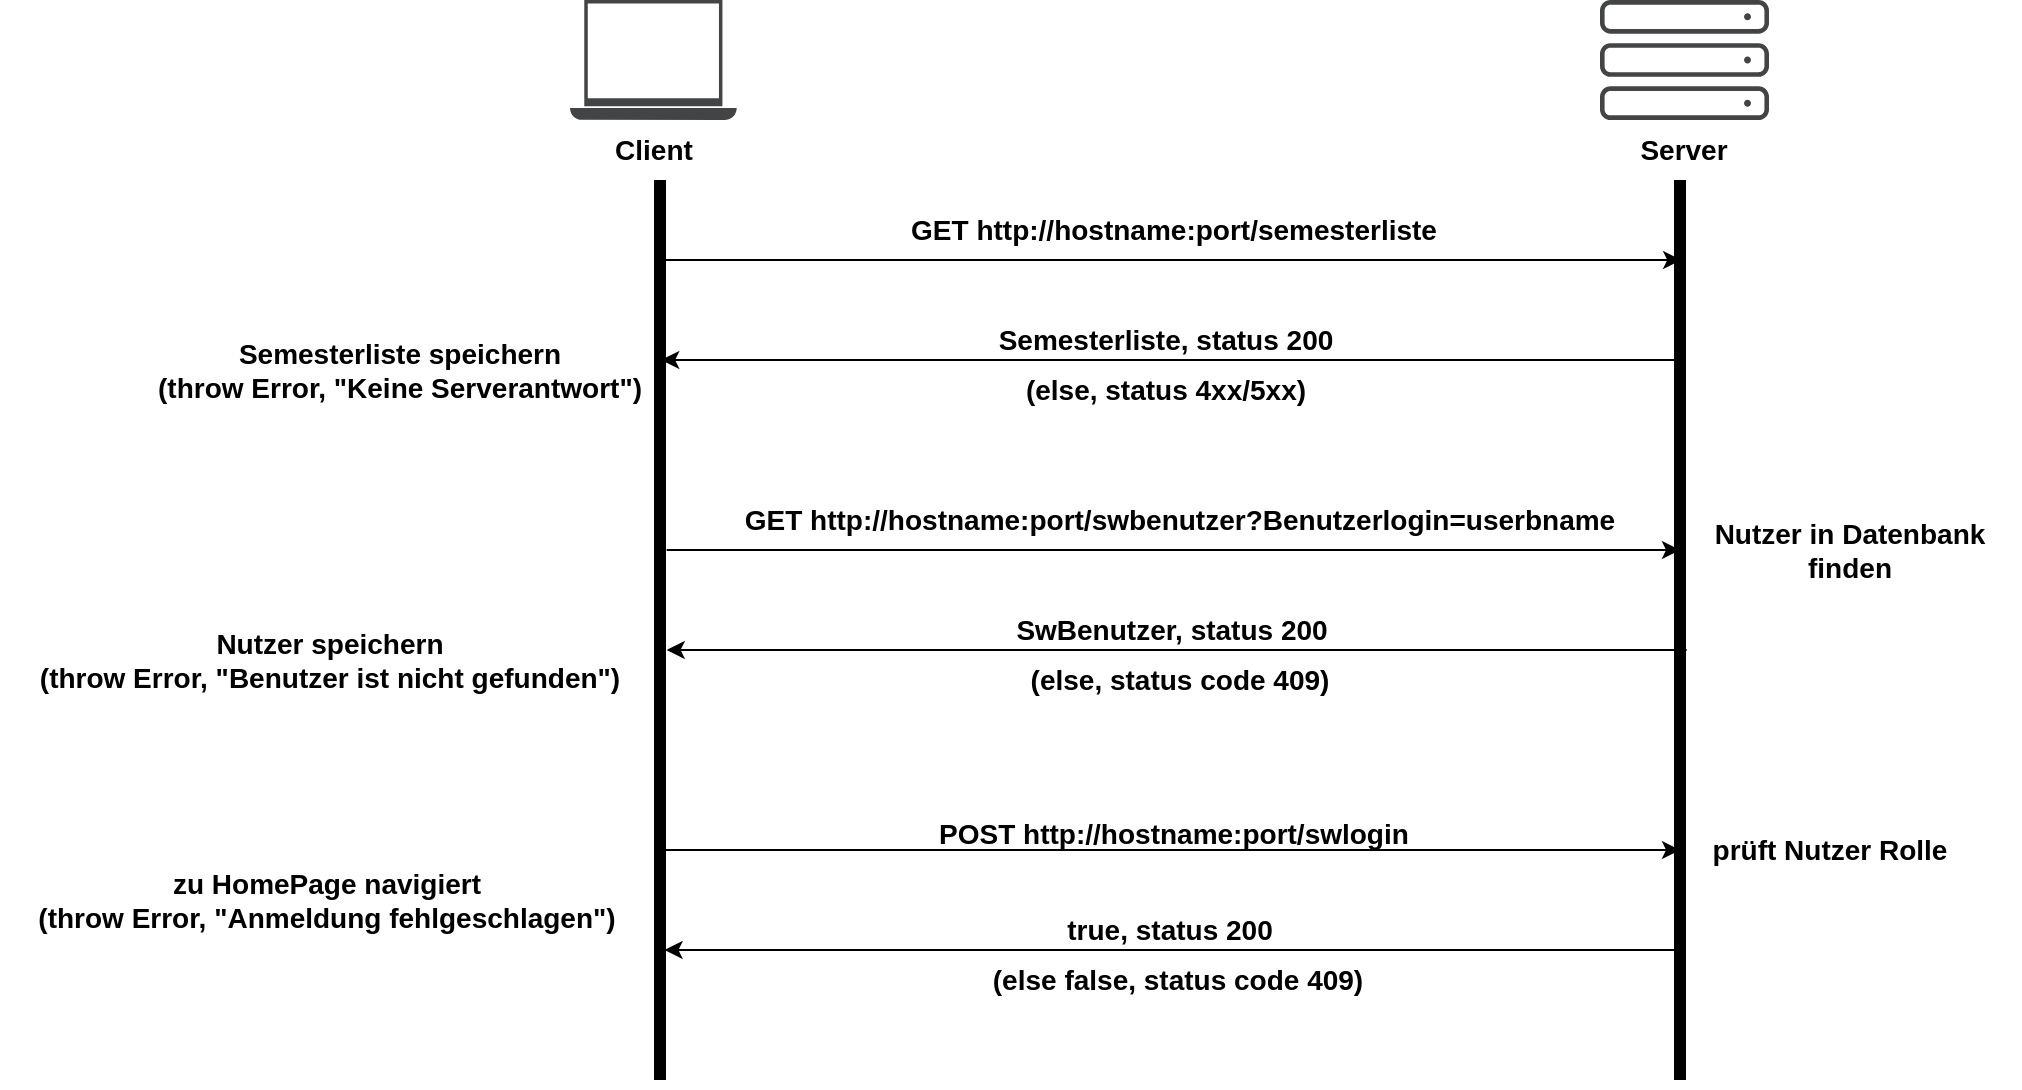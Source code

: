 <mxfile>
    <diagram id="vWcPJeHjZIYlGRyWPHSR" name="Login Flow">
        <mxGraphModel dx="2054" dy="916" grid="1" gridSize="10" guides="1" tooltips="1" connect="1" arrows="1" fold="1" page="1" pageScale="1" pageWidth="850" pageHeight="1100" math="0" shadow="0">
            <root>
                <mxCell id="0"/>
                <mxCell id="1" parent="0"/>
                <mxCell id="v2xQsxsHShCunQHxNdwj-4" style="edgeStyle=none;html=1;fontFamily=Helvetica;fontSize=14;fontColor=default;fontStyle=1;endArrow=none;endFill=0;strokeWidth=6;" parent="1" edge="1">
                    <mxGeometry relative="1" as="geometry">
                        <mxPoint x="240" y="610" as="targetPoint"/>
                        <mxPoint x="240.005" y="160" as="sourcePoint"/>
                    </mxGeometry>
                </mxCell>
                <mxCell id="v2xQsxsHShCunQHxNdwj-1" value="" style="sketch=0;pointerEvents=1;shadow=0;dashed=0;html=1;strokeColor=none;fillColor=#434445;aspect=fixed;labelPosition=center;verticalLabelPosition=bottom;verticalAlign=top;align=center;outlineConnect=0;shape=mxgraph.vvd.laptop;rounded=1;strokeWidth=2;fontFamily=Helvetica;fontSize=14;fontColor=default;fontStyle=1;" parent="1" vertex="1">
                    <mxGeometry x="195.01" y="70" width="83.33" height="60" as="geometry"/>
                </mxCell>
                <mxCell id="v2xQsxsHShCunQHxNdwj-2" value="" style="sketch=0;pointerEvents=1;shadow=0;dashed=0;html=1;strokeColor=none;fillColor=#434445;aspect=fixed;labelPosition=center;verticalLabelPosition=bottom;verticalAlign=top;align=center;outlineConnect=0;shape=mxgraph.vvd.physical_storage;rounded=1;strokeWidth=2;fontFamily=Helvetica;fontSize=14;fontColor=default;fontStyle=1;" parent="1" vertex="1">
                    <mxGeometry x="710" y="70" width="84.51" height="60" as="geometry"/>
                </mxCell>
                <mxCell id="v2xQsxsHShCunQHxNdwj-5" style="edgeStyle=none;html=1;fontFamily=Helvetica;fontSize=14;fontColor=default;fontStyle=1;endArrow=none;endFill=0;strokeWidth=6;" parent="1" edge="1">
                    <mxGeometry relative="1" as="geometry">
                        <mxPoint x="750" y="610" as="targetPoint"/>
                        <mxPoint x="750.005" y="160" as="sourcePoint"/>
                    </mxGeometry>
                </mxCell>
                <mxCell id="v2xQsxsHShCunQHxNdwj-6" value="Client" style="text;html=1;align=center;verticalAlign=middle;whiteSpace=wrap;rounded=0;fontFamily=Helvetica;fontSize=14;fontColor=default;fontStyle=1;" parent="1" vertex="1">
                    <mxGeometry x="206.67" y="130" width="60" height="30" as="geometry"/>
                </mxCell>
                <mxCell id="v2xQsxsHShCunQHxNdwj-8" value="Server" style="text;html=1;align=center;verticalAlign=middle;whiteSpace=wrap;rounded=0;fontFamily=Helvetica;fontSize=14;fontColor=default;fontStyle=1;" parent="1" vertex="1">
                    <mxGeometry x="722.26" y="130" width="60" height="30" as="geometry"/>
                </mxCell>
                <mxCell id="v2xQsxsHShCunQHxNdwj-10" value="" style="endArrow=classic;html=1;fontFamily=Helvetica;fontSize=14;fontColor=default;fontStyle=1;" parent="1" edge="1">
                    <mxGeometry width="50" height="50" relative="1" as="geometry">
                        <mxPoint x="753.34" y="395" as="sourcePoint"/>
                        <mxPoint x="243.34" y="395" as="targetPoint"/>
                    </mxGeometry>
                </mxCell>
                <mxCell id="v2xQsxsHShCunQHxNdwj-13" value="" style="endArrow=classic;html=1;fontFamily=Helvetica;fontSize=14;fontColor=default;fontStyle=1;" parent="1" edge="1">
                    <mxGeometry width="50" height="50" relative="1" as="geometry">
                        <mxPoint x="243.34" y="345" as="sourcePoint"/>
                        <mxPoint x="750" y="345" as="targetPoint"/>
                    </mxGeometry>
                </mxCell>
                <mxCell id="v2xQsxsHShCunQHxNdwj-11" value="GET http://hostname:port/swbenutzer?Benutzerlogin=userbname" style="text;html=1;align=center;verticalAlign=middle;whiteSpace=wrap;rounded=0;fontFamily=Helvetica;fontSize=14;fontColor=default;fontStyle=1;" parent="1" vertex="1">
                    <mxGeometry x="270.01" y="315" width="460" height="30" as="geometry"/>
                </mxCell>
                <mxCell id="v2xQsxsHShCunQHxNdwj-16" value="SwBenutzer, status 200" style="text;html=1;align=center;verticalAlign=middle;whiteSpace=wrap;rounded=0;fontFamily=Helvetica;fontSize=14;fontColor=default;fontStyle=1;" parent="1" vertex="1">
                    <mxGeometry x="265.6" y="375" width="460" height="20" as="geometry"/>
                </mxCell>
                <mxCell id="v2xQsxsHShCunQHxNdwj-18" value="" style="endArrow=classic;html=1;fontFamily=Helvetica;fontSize=14;fontColor=default;fontStyle=1;" parent="1" edge="1">
                    <mxGeometry width="50" height="50" relative="1" as="geometry">
                        <mxPoint x="750.6" y="250" as="sourcePoint"/>
                        <mxPoint x="240.6" y="250" as="targetPoint"/>
                    </mxGeometry>
                </mxCell>
                <mxCell id="v2xQsxsHShCunQHxNdwj-19" value="" style="endArrow=classic;html=1;fontFamily=Helvetica;fontSize=14;fontColor=default;fontStyle=1;" parent="1" edge="1">
                    <mxGeometry width="50" height="50" relative="1" as="geometry">
                        <mxPoint x="240.6" y="200" as="sourcePoint"/>
                        <mxPoint x="750.6" y="200" as="targetPoint"/>
                    </mxGeometry>
                </mxCell>
                <mxCell id="v2xQsxsHShCunQHxNdwj-20" value="GET http://hostname:port/semesterliste" style="text;html=1;align=center;verticalAlign=middle;whiteSpace=wrap;rounded=0;fontFamily=Helvetica;fontSize=14;fontColor=default;fontStyle=1;" parent="1" vertex="1">
                    <mxGeometry x="267.27" y="170" width="460" height="30" as="geometry"/>
                </mxCell>
                <mxCell id="v2xQsxsHShCunQHxNdwj-21" value="Semesterliste, status 200" style="text;html=1;align=center;verticalAlign=middle;whiteSpace=wrap;rounded=0;fontFamily=Helvetica;fontSize=14;fontColor=default;fontStyle=1;" parent="1" vertex="1">
                    <mxGeometry x="262.86" y="230" width="460" height="20" as="geometry"/>
                </mxCell>
                <mxCell id="v2xQsxsHShCunQHxNdwj-22" value="Semesterliste speichern&lt;div&gt;&lt;span style=&quot;color: rgb(0, 0, 0); text-wrap: nowrap;&quot;&gt;(throw Error, &quot;Keine Serverantwort&quot;)&lt;/span&gt;&lt;br&gt;&lt;/div&gt;" style="text;html=1;align=center;verticalAlign=middle;whiteSpace=wrap;rounded=0;fontFamily=Helvetica;fontSize=14;fontColor=default;fontStyle=1;" parent="1" vertex="1">
                    <mxGeometry x="10" y="240" width="200" height="30" as="geometry"/>
                </mxCell>
                <mxCell id="v2xQsxsHShCunQHxNdwj-25" value="Nutzer speichern&lt;div&gt;&lt;span style=&quot;color: rgb(0, 0, 0);&quot;&gt;(throw Error, &quot;Benutzer ist nicht gefunden&quot;)&lt;/span&gt;&lt;br&gt;&lt;/div&gt;" style="text;html=1;align=center;verticalAlign=middle;whiteSpace=wrap;rounded=0;fontFamily=Helvetica;fontSize=14;fontColor=default;fontStyle=1;" parent="1" vertex="1">
                    <mxGeometry x="-90" y="375" width="330" height="50" as="geometry"/>
                </mxCell>
                <mxCell id="v2xQsxsHShCunQHxNdwj-31" value="(else, status code 409)" style="text;html=1;align=center;verticalAlign=middle;whiteSpace=wrap;rounded=0;fontFamily=Helvetica;fontSize=14;fontColor=default;fontStyle=1;" parent="1" vertex="1">
                    <mxGeometry x="365.01" y="395" width="270" height="30" as="geometry"/>
                </mxCell>
                <mxCell id="v2xQsxsHShCunQHxNdwj-38" value="" style="endArrow=classic;html=1;fontFamily=Helvetica;fontSize=14;fontColor=default;fontStyle=1;" parent="1" edge="1">
                    <mxGeometry width="50" height="50" relative="1" as="geometry">
                        <mxPoint x="752.27" y="545" as="sourcePoint"/>
                        <mxPoint x="242.27" y="545" as="targetPoint"/>
                    </mxGeometry>
                </mxCell>
                <mxCell id="v2xQsxsHShCunQHxNdwj-39" value="" style="endArrow=classic;html=1;fontFamily=Helvetica;fontSize=14;fontColor=default;fontStyle=1;" parent="1" edge="1">
                    <mxGeometry width="50" height="50" relative="1" as="geometry">
                        <mxPoint x="242.27" y="495" as="sourcePoint"/>
                        <mxPoint x="750" y="495" as="targetPoint"/>
                    </mxGeometry>
                </mxCell>
                <mxCell id="v2xQsxsHShCunQHxNdwj-40" value="POST http://hostname:port/swlogin&lt;div&gt;&lt;br&gt;&lt;/div&gt;" style="text;html=1;align=center;verticalAlign=middle;whiteSpace=wrap;rounded=0;fontFamily=Helvetica;fontSize=14;fontColor=default;fontStyle=1;" parent="1" vertex="1">
                    <mxGeometry x="267.27" y="480" width="460" height="30" as="geometry"/>
                </mxCell>
                <mxCell id="v2xQsxsHShCunQHxNdwj-41" value="true, status 200" style="text;html=1;align=center;verticalAlign=middle;whiteSpace=wrap;rounded=0;fontFamily=Helvetica;fontSize=14;fontColor=default;fontStyle=1;" parent="1" vertex="1">
                    <mxGeometry x="264.53" y="525" width="460" height="20" as="geometry"/>
                </mxCell>
                <mxCell id="v2xQsxsHShCunQHxNdwj-42" value="(else false, status code 409)" style="text;html=1;align=center;verticalAlign=middle;whiteSpace=wrap;rounded=0;fontFamily=Helvetica;fontSize=14;fontColor=default;fontStyle=1;" parent="1" vertex="1">
                    <mxGeometry x="363.94" y="545" width="270" height="30" as="geometry"/>
                </mxCell>
                <mxCell id="v2xQsxsHShCunQHxNdwj-43" value="&lt;div&gt;&lt;span style=&quot;color: rgb(0, 0, 0);&quot;&gt;zu HomePage navigiert&lt;/span&gt;&lt;/div&gt;&lt;div&gt;&lt;span style=&quot;color: rgb(0, 0, 0);&quot;&gt;(throw Error, &quot;Anmeldung fehlgeschlagen&quot;)&lt;/span&gt;&lt;br&gt;&lt;/div&gt;" style="text;html=1;align=center;verticalAlign=middle;whiteSpace=wrap;rounded=0;fontFamily=Helvetica;fontSize=14;fontColor=default;fontStyle=1;" parent="1" vertex="1">
                    <mxGeometry x="-90" y="495" width="326.67" height="50" as="geometry"/>
                </mxCell>
                <mxCell id="v2xQsxsHShCunQHxNdwj-45" value="Nutzer in Datenbank finden" style="text;html=1;align=center;verticalAlign=middle;whiteSpace=wrap;rounded=0;fontFamily=Helvetica;fontSize=14;fontColor=default;fontStyle=1;" parent="1" vertex="1">
                    <mxGeometry x="750" y="330" width="170" height="30" as="geometry"/>
                </mxCell>
                <mxCell id="v2xQsxsHShCunQHxNdwj-46" value="prüft Nutzer Rolle" style="text;html=1;align=center;verticalAlign=middle;whiteSpace=wrap;rounded=0;fontFamily=Helvetica;fontSize=14;fontColor=default;fontStyle=1;" parent="1" vertex="1">
                    <mxGeometry x="740" y="480" width="170" height="30" as="geometry"/>
                </mxCell>
                <mxCell id="PU__IsXePVI8Bt2uq8oM-1" value="(else, status 4xx/5xx)" style="text;html=1;align=center;verticalAlign=middle;whiteSpace=wrap;rounded=0;fontFamily=Helvetica;fontSize=14;fontColor=default;fontStyle=1;" parent="1" vertex="1">
                    <mxGeometry x="387.86" y="250" width="210" height="30" as="geometry"/>
                </mxCell>
            </root>
        </mxGraphModel>
    </diagram>
    <diagram id="npoSqM-gJR8iSIGNTDmT" name="fragenboge-Module">
        <mxGraphModel dx="1023" dy="1630" grid="1" gridSize="10" guides="1" tooltips="1" connect="1" arrows="1" fold="1" page="1" pageScale="1" pageWidth="850" pageHeight="1100" math="0" shadow="0">
            <root>
                <mxCell id="0"/>
                <mxCell id="1" parent="0"/>
                <mxCell id="GrQ4bZvDkyRwEU0VkSqz-9" value="" style="edgeStyle=none;html=1;fontFamily=Helvetica;fontSize=14;fontColor=default;fontStyle=1;" parent="1" source="GrQ4bZvDkyRwEU0VkSqz-1" target="GrQ4bZvDkyRwEU0VkSqz-8" edge="1">
                    <mxGeometry relative="1" as="geometry"/>
                </mxCell>
                <mxCell id="GrQ4bZvDkyRwEU0VkSqz-1" value="App.jsx" style="rounded=1;whiteSpace=wrap;html=1;strokeColor=default;strokeWidth=2;align=center;verticalAlign=middle;fontFamily=Helvetica;fontSize=14;fontColor=default;fontStyle=1;fillColor=default;" parent="1" vertex="1">
                    <mxGeometry x="230" y="-400" width="120" height="60" as="geometry"/>
                </mxCell>
                <mxCell id="GrQ4bZvDkyRwEU0VkSqz-7" value="useEffect(mergeList(), [semester, benutzer])" style="text;html=1;align=center;verticalAlign=middle;whiteSpace=wrap;rounded=0;fontFamily=Helvetica;fontSize=14;fontColor=default;fontStyle=1;" parent="1" vertex="1">
                    <mxGeometry x="290" y="-330" width="320" height="30" as="geometry"/>
                </mxCell>
                <mxCell id="GrQ4bZvDkyRwEU0VkSqz-12" style="edgeStyle=none;html=1;exitX=0.5;exitY=1;exitDx=0;exitDy=0;entryX=0.5;entryY=0;entryDx=0;entryDy=0;fontFamily=Helvetica;fontSize=14;fontColor=default;fontStyle=1;" parent="1" source="GrQ4bZvDkyRwEU0VkSqz-8" target="GrQ4bZvDkyRwEU0VkSqz-11" edge="1">
                    <mxGeometry relative="1" as="geometry"/>
                </mxCell>
                <mxCell id="GrQ4bZvDkyRwEU0VkSqz-8" value="ModulLehrveranstaltung-Zusammenführungsliste" style="rounded=0;whiteSpace=wrap;html=1;strokeColor=default;strokeWidth=2;align=center;verticalAlign=middle;fontFamily=Helvetica;fontSize=14;fontColor=default;fontStyle=1;fillColor=default;" parent="1" vertex="1">
                    <mxGeometry x="150" y="-290" width="280" height="60" as="geometry"/>
                </mxCell>
                <mxCell id="GrQ4bZvDkyRwEU0VkSqz-11" value="TerminEintrag,jsx" style="rounded=1;whiteSpace=wrap;html=1;strokeColor=default;strokeWidth=2;align=center;verticalAlign=middle;fontFamily=Helvetica;fontSize=14;fontColor=default;fontStyle=1;fillColor=default;" parent="1" vertex="1">
                    <mxGeometry x="210" y="-170" width="160" height="60" as="geometry"/>
                </mxCell>
                <mxCell id="GrQ4bZvDkyRwEU0VkSqz-15" value="props: moduleList" style="text;html=1;align=center;verticalAlign=middle;whiteSpace=wrap;rounded=0;fontFamily=Helvetica;fontSize=14;fontColor=default;fontStyle=1;" parent="1" vertex="1">
                    <mxGeometry x="290" y="-220" width="160" height="30" as="geometry"/>
                </mxCell>
            </root>
        </mxGraphModel>
    </diagram>
    <diagram id="__uKrWRDfjZxSOG8-Tc8" name="fragenboge-components-hierachy">
        <mxGraphModel dx="173" dy="1630" grid="1" gridSize="10" guides="1" tooltips="1" connect="1" arrows="1" fold="1" page="1" pageScale="1" pageWidth="850" pageHeight="1100" math="0" shadow="0">
            <root>
                <mxCell id="0"/>
                <mxCell id="1" parent="0"/>
                <mxCell id="jWVo-jUJMtWdMTgxzdYq-1" value="" style="edgeStyle=none;html=1;fontFamily=Helvetica;fontSize=14;fontColor=default;fontStyle=1;strokeWidth=2;exitX=0.5;exitY=1;exitDx=0;exitDy=0;endArrow=none;endFill=0;" parent="1" source="jWVo-jUJMtWdMTgxzdYq-4" target="jWVo-jUJMtWdMTgxzdYq-9" edge="1">
                    <mxGeometry relative="1" as="geometry">
                        <mxPoint x="1235" y="-1000" as="sourcePoint"/>
                    </mxGeometry>
                </mxCell>
                <mxCell id="jWVo-jUJMtWdMTgxzdYq-2" style="edgeStyle=none;shape=connector;rounded=1;html=1;exitX=0.5;exitY=1;exitDx=0;exitDy=0;entryX=0.5;entryY=0;entryDx=0;entryDy=0;strokeColor=default;strokeWidth=2;align=center;verticalAlign=middle;fontFamily=Helvetica;fontSize=14;fontColor=default;fontStyle=1;labelBackgroundColor=default;endArrow=none;endFill=0;" parent="1" source="jWVo-jUJMtWdMTgxzdYq-4" target="jWVo-jUJMtWdMTgxzdYq-10" edge="1">
                    <mxGeometry relative="1" as="geometry"/>
                </mxCell>
                <mxCell id="jWVo-jUJMtWdMTgxzdYq-3" style="edgeStyle=none;shape=connector;rounded=1;html=1;exitX=0.5;exitY=1;exitDx=0;exitDy=0;entryX=0.5;entryY=0;entryDx=0;entryDy=0;strokeColor=default;strokeWidth=2;align=center;verticalAlign=middle;fontFamily=Helvetica;fontSize=14;fontColor=default;fontStyle=1;labelBackgroundColor=default;endArrow=none;endFill=0;" parent="1" source="jWVo-jUJMtWdMTgxzdYq-4" target="jWVo-jUJMtWdMTgxzdYq-11" edge="1">
                    <mxGeometry relative="1" as="geometry"/>
                </mxCell>
                <mxCell id="jWVo-jUJMtWdMTgxzdYq-4" value="Main" style="rounded=1;whiteSpace=wrap;html=1;strokeColor=default;strokeWidth=2;align=center;verticalAlign=middle;fontFamily=Helvetica;fontSize=14;fontColor=default;fontStyle=1;fillColor=default;" parent="1" vertex="1">
                    <mxGeometry x="1175" y="-1040" width="120" height="50" as="geometry"/>
                </mxCell>
                <mxCell id="jWVo-jUJMtWdMTgxzdYq-5" value="" style="edgeStyle=none;shape=connector;rounded=1;html=1;strokeColor=default;strokeWidth=2;align=center;verticalAlign=middle;fontFamily=Helvetica;fontSize=14;fontColor=default;fontStyle=1;labelBackgroundColor=default;endArrow=none;exitX=0.5;exitY=1;exitDx=0;exitDy=0;endFill=0;" parent="1" source="jWVo-jUJMtWdMTgxzdYq-9" target="jWVo-jUJMtWdMTgxzdYq-12" edge="1">
                    <mxGeometry relative="1" as="geometry"/>
                </mxCell>
                <mxCell id="jWVo-jUJMtWdMTgxzdYq-6" style="edgeStyle=none;shape=connector;rounded=1;html=1;exitX=0.5;exitY=1;exitDx=0;exitDy=0;entryX=0.5;entryY=0;entryDx=0;entryDy=0;strokeColor=default;strokeWidth=2;align=center;verticalAlign=middle;fontFamily=Helvetica;fontSize=14;fontColor=default;fontStyle=1;labelBackgroundColor=default;endArrow=none;endFill=0;" parent="1" source="jWVo-jUJMtWdMTgxzdYq-9" target="jWVo-jUJMtWdMTgxzdYq-14" edge="1">
                    <mxGeometry relative="1" as="geometry"/>
                </mxCell>
                <mxCell id="jWVo-jUJMtWdMTgxzdYq-7" style="edgeStyle=none;shape=connector;rounded=1;html=1;exitX=0.5;exitY=1;exitDx=0;exitDy=0;entryX=0.5;entryY=0;entryDx=0;entryDy=0;strokeColor=default;strokeWidth=2;align=center;verticalAlign=middle;fontFamily=Helvetica;fontSize=14;fontColor=default;fontStyle=1;labelBackgroundColor=default;endArrow=none;endFill=0;" parent="1" source="jWVo-jUJMtWdMTgxzdYq-9" target="jWVo-jUJMtWdMTgxzdYq-15" edge="1">
                    <mxGeometry relative="1" as="geometry"/>
                </mxCell>
                <mxCell id="jWVo-jUJMtWdMTgxzdYq-8" style="edgeStyle=none;shape=connector;rounded=1;html=1;exitX=0.5;exitY=1;exitDx=0;exitDy=0;strokeColor=default;strokeWidth=2;align=center;verticalAlign=middle;fontFamily=Helvetica;fontSize=14;fontColor=default;fontStyle=1;labelBackgroundColor=default;endArrow=none;endFill=0;entryX=0.5;entryY=0;entryDx=0;entryDy=0;" parent="1" source="jWVo-jUJMtWdMTgxzdYq-9" target="jWVo-jUJMtWdMTgxzdYq-17" edge="1">
                    <mxGeometry relative="1" as="geometry">
                        <mxPoint x="1540" y="-830" as="targetPoint"/>
                    </mxGeometry>
                </mxCell>
                <mxCell id="jWVo-jUJMtWdMTgxzdYq-9" value="App" style="rounded=1;whiteSpace=wrap;html=1;strokeColor=default;strokeWidth=2;align=center;verticalAlign=middle;fontFamily=Helvetica;fontSize=14;fontColor=default;fontStyle=1;fillColor=default;" parent="1" vertex="1">
                    <mxGeometry x="1175" y="-940" width="120" height="50" as="geometry"/>
                </mxCell>
                <mxCell id="jWVo-jUJMtWdMTgxzdYq-10" value="LoginPage" style="rounded=1;whiteSpace=wrap;html=1;strokeColor=default;strokeWidth=2;align=center;verticalAlign=middle;fontFamily=Helvetica;fontSize=14;fontColor=default;fontStyle=1;fillColor=default;" parent="1" vertex="1">
                    <mxGeometry x="975" y="-940" width="120" height="50" as="geometry"/>
                </mxCell>
                <mxCell id="jWVo-jUJMtWdMTgxzdYq-11" value="AfterBook" style="rounded=1;whiteSpace=wrap;html=1;strokeColor=default;strokeWidth=2;align=center;verticalAlign=middle;fontFamily=Helvetica;fontSize=14;fontColor=default;fontStyle=1;fillColor=default;" parent="1" vertex="1">
                    <mxGeometry x="1375" y="-940" width="120" height="50" as="geometry"/>
                </mxCell>
                <mxCell id="jWVo-jUJMtWdMTgxzdYq-12" value="TerminEintrag" style="rounded=1;whiteSpace=wrap;html=1;strokeColor=default;strokeWidth=2;align=center;verticalAlign=middle;fontFamily=Helvetica;fontSize=14;fontColor=default;fontStyle=1;labelBackgroundColor=default;fillColor=default;" parent="1" vertex="1">
                    <mxGeometry x="1110" y="-820" width="120" height="50" as="geometry"/>
                </mxCell>
                <mxCell id="jWVo-jUJMtWdMTgxzdYq-13" value="" style="edgeStyle=none;shape=connector;rounded=1;html=1;strokeColor=default;strokeWidth=2;align=center;verticalAlign=middle;fontFamily=Helvetica;fontSize=14;fontColor=default;fontStyle=1;labelBackgroundColor=default;endArrow=none;endFill=0;" parent="1" source="jWVo-jUJMtWdMTgxzdYq-14" target="jWVo-jUJMtWdMTgxzdYq-16" edge="1">
                    <mxGeometry relative="1" as="geometry"/>
                </mxCell>
                <mxCell id="jWVo-jUJMtWdMTgxzdYq-14" value="GebuchtTermine" style="rounded=1;whiteSpace=wrap;html=1;strokeColor=default;strokeWidth=2;align=center;verticalAlign=middle;fontFamily=Helvetica;fontSize=14;fontColor=default;fontStyle=1;labelBackgroundColor=default;fillColor=default;" parent="1" vertex="1">
                    <mxGeometry x="947.5" y="-820" width="125" height="50" as="geometry"/>
                </mxCell>
                <mxCell id="jWVo-jUJMtWdMTgxzdYq-15" value="&lt;span style=&quot;color: rgb(0, 0, 0);&quot;&gt;AlleInfoModal&lt;/span&gt;" style="rounded=1;whiteSpace=wrap;html=1;strokeColor=default;strokeWidth=2;align=center;verticalAlign=middle;fontFamily=Helvetica;fontSize=14;fontColor=default;fontStyle=1;labelBackgroundColor=default;fillColor=default;" parent="1" vertex="1">
                    <mxGeometry x="1255" y="-820" width="120" height="50" as="geometry"/>
                </mxCell>
                <mxCell id="jWVo-jUJMtWdMTgxzdYq-16" value="TerminChangeForm" style="rounded=1;whiteSpace=wrap;html=1;strokeColor=default;strokeWidth=2;align=center;verticalAlign=middle;fontFamily=Helvetica;fontSize=14;fontColor=default;fontStyle=1;labelBackgroundColor=default;fillColor=default;" parent="1" vertex="1">
                    <mxGeometry x="925" y="-740" width="170" height="50" as="geometry"/>
                </mxCell>
                <mxCell id="jWVo-jUJMtWdMTgxzdYq-17" value="OverviewTable" style="rounded=1;whiteSpace=wrap;html=1;strokeColor=default;strokeWidth=2;align=center;verticalAlign=middle;fontFamily=Helvetica;fontSize=14;fontColor=default;fontStyle=1;labelBackgroundColor=default;fillColor=default;" parent="1" vertex="1">
                    <mxGeometry x="1400" y="-820" width="120" height="50" as="geometry"/>
                </mxCell>
            </root>
        </mxGraphModel>
    </diagram>
    <diagram id="G4vi_PCiD3BgP3ZD3qCs" name="react-router">
        <mxGraphModel dx="1023" dy="1630" grid="1" gridSize="10" guides="1" tooltips="1" connect="1" arrows="1" fold="1" page="1" pageScale="1" pageWidth="850" pageHeight="1100" math="0" shadow="0">
            <root>
                <mxCell id="0"/>
                <mxCell id="1" parent="0"/>
                <mxCell id="10" value="" style="edgeStyle=none;html=1;fontStyle=1" parent="1" source="2" target="6" edge="1">
                    <mxGeometry relative="1" as="geometry"/>
                </mxCell>
                <mxCell id="2" value="" style="ellipse;whiteSpace=wrap;html=1;aspect=fixed;fontStyle=1" parent="1" vertex="1">
                    <mxGeometry x="540" y="-460" width="60" height="60" as="geometry"/>
                </mxCell>
                <mxCell id="11" value="" style="edgeStyle=none;html=1;fontStyle=1" parent="1" source="6" target="8" edge="1">
                    <mxGeometry relative="1" as="geometry"/>
                </mxCell>
                <mxCell id="14" style="edgeStyle=none;html=1;exitX=0;exitY=1;exitDx=0;exitDy=0;entryX=1;entryY=0;entryDx=0;entryDy=0;fontStyle=1" parent="1" source="6" target="7" edge="1">
                    <mxGeometry relative="1" as="geometry"/>
                </mxCell>
                <mxCell id="6" value="" style="ellipse;whiteSpace=wrap;html=1;aspect=fixed;fontStyle=1" parent="1" vertex="1">
                    <mxGeometry x="540" y="-370" width="60" height="60" as="geometry"/>
                </mxCell>
                <mxCell id="7" value="" style="ellipse;whiteSpace=wrap;html=1;aspect=fixed;fontStyle=1" parent="1" vertex="1">
                    <mxGeometry x="460" y="-270" width="60" height="60" as="geometry"/>
                </mxCell>
                <mxCell id="31" style="edgeStyle=none;html=1;exitX=0.5;exitY=1;exitDx=0;exitDy=0;fontStyle=1" parent="1" source="8" target="24" edge="1">
                    <mxGeometry relative="1" as="geometry"/>
                </mxCell>
                <mxCell id="8" value="" style="ellipse;whiteSpace=wrap;html=1;aspect=fixed;fontStyle=1" parent="1" vertex="1">
                    <mxGeometry x="540" y="-245" width="60" height="60" as="geometry"/>
                </mxCell>
                <mxCell id="9" value="" style="ellipse;whiteSpace=wrap;html=1;aspect=fixed;fontStyle=1" parent="1" vertex="1">
                    <mxGeometry x="620" y="-270" width="60" height="60" as="geometry"/>
                </mxCell>
                <mxCell id="15" style="edgeStyle=none;html=1;exitX=1;exitY=1;exitDx=0;exitDy=0;entryX=0.267;entryY=0.033;entryDx=0;entryDy=0;entryPerimeter=0;fontStyle=1" parent="1" source="6" target="9" edge="1">
                    <mxGeometry relative="1" as="geometry"/>
                </mxCell>
                <mxCell id="16" value="&lt;font style=&quot;font-size: 16px;&quot;&gt;&lt;span&gt;&amp;lt;BrowserRouter basename=&quot;/base-url&quot;&amp;gt;&lt;/span&gt;&lt;/font&gt;" style="text;html=1;align=center;verticalAlign=middle;whiteSpace=wrap;rounded=0;fontStyle=1" parent="1" vertex="1">
                    <mxGeometry x="580" y="-420" width="350" height="30" as="geometry"/>
                </mxCell>
                <mxCell id="17" value="&lt;font style=&quot;font-size: 16px;&quot;&gt;&lt;span&gt;http://localhost:port/base-url&lt;/span&gt;&lt;/font&gt;" style="text;html=1;align=center;verticalAlign=middle;whiteSpace=wrap;rounded=0;fontStyle=1" parent="1" vertex="1">
                    <mxGeometry x="452.5" y="-490" width="235" height="30" as="geometry"/>
                </mxCell>
                <mxCell id="18" value="&lt;font style=&quot;font-size: 16px;&quot;&gt;&lt;span&gt;&amp;lt;Routes&amp;gt;&lt;/span&gt;&lt;/font&gt;" style="text;html=1;align=center;verticalAlign=middle;whiteSpace=wrap;rounded=0;fontStyle=1" parent="1" vertex="1">
                    <mxGeometry x="600" y="-355" width="90" height="30" as="geometry"/>
                </mxCell>
                <mxCell id="19" value="&lt;font style=&quot;font-size: 16px;&quot;&gt;&lt;span&gt;&amp;lt;Route&amp;nbsp; path=&quot;/&quot; /&amp;gt;&lt;/span&gt;&lt;/font&gt;" style="text;html=1;align=center;verticalAlign=middle;whiteSpace=wrap;rounded=0;fontStyle=1" parent="1" vertex="1">
                    <mxGeometry x="565" y="-190" width="170" height="30" as="geometry"/>
                </mxCell>
                <mxCell id="20" value="&lt;font style=&quot;font-size: 16px;&quot;&gt;&lt;span&gt;&amp;lt;Route&amp;nbsp; path=&quot;/login&quot; /&amp;gt;&lt;/span&gt;&lt;/font&gt;" style="text;html=1;align=center;verticalAlign=middle;whiteSpace=wrap;rounded=0;fontStyle=1" parent="1" vertex="1">
                    <mxGeometry x="680" y="-240" width="190" height="30" as="geometry"/>
                </mxCell>
                <mxCell id="21" value="&lt;font style=&quot;font-size: 16px;&quot;&gt;&lt;span&gt;&amp;lt;Route&amp;nbsp; path=&quot;/component&quot; /&amp;gt;&lt;/span&gt;&lt;/font&gt;" style="text;html=1;align=center;verticalAlign=middle;whiteSpace=wrap;rounded=0;fontStyle=1" parent="1" vertex="1">
                    <mxGeometry x="220" y="-240" width="240" height="30" as="geometry"/>
                </mxCell>
                <mxCell id="24" value="" style="ellipse;whiteSpace=wrap;html=1;aspect=fixed;fontStyle=1" parent="1" vertex="1">
                    <mxGeometry x="540" y="-130" width="60" height="60" as="geometry"/>
                </mxCell>
                <mxCell id="32" value="&lt;font style=&quot;font-size: 16px;&quot;&gt;&lt;span&gt;&amp;lt;Route&amp;nbsp; path=&quot;/&quot;&amp;nbsp; errorElement=&amp;lt;ErrorPage /&amp;gt; /&amp;gt;&lt;/span&gt;&lt;/font&gt;" style="text;html=1;align=center;verticalAlign=middle;whiteSpace=wrap;rounded=0;fontStyle=1" parent="1" vertex="1">
                    <mxGeometry x="600" y="-100" width="380" height="30" as="geometry"/>
                </mxCell>
            </root>
        </mxGraphModel>
    </diagram>
</mxfile>